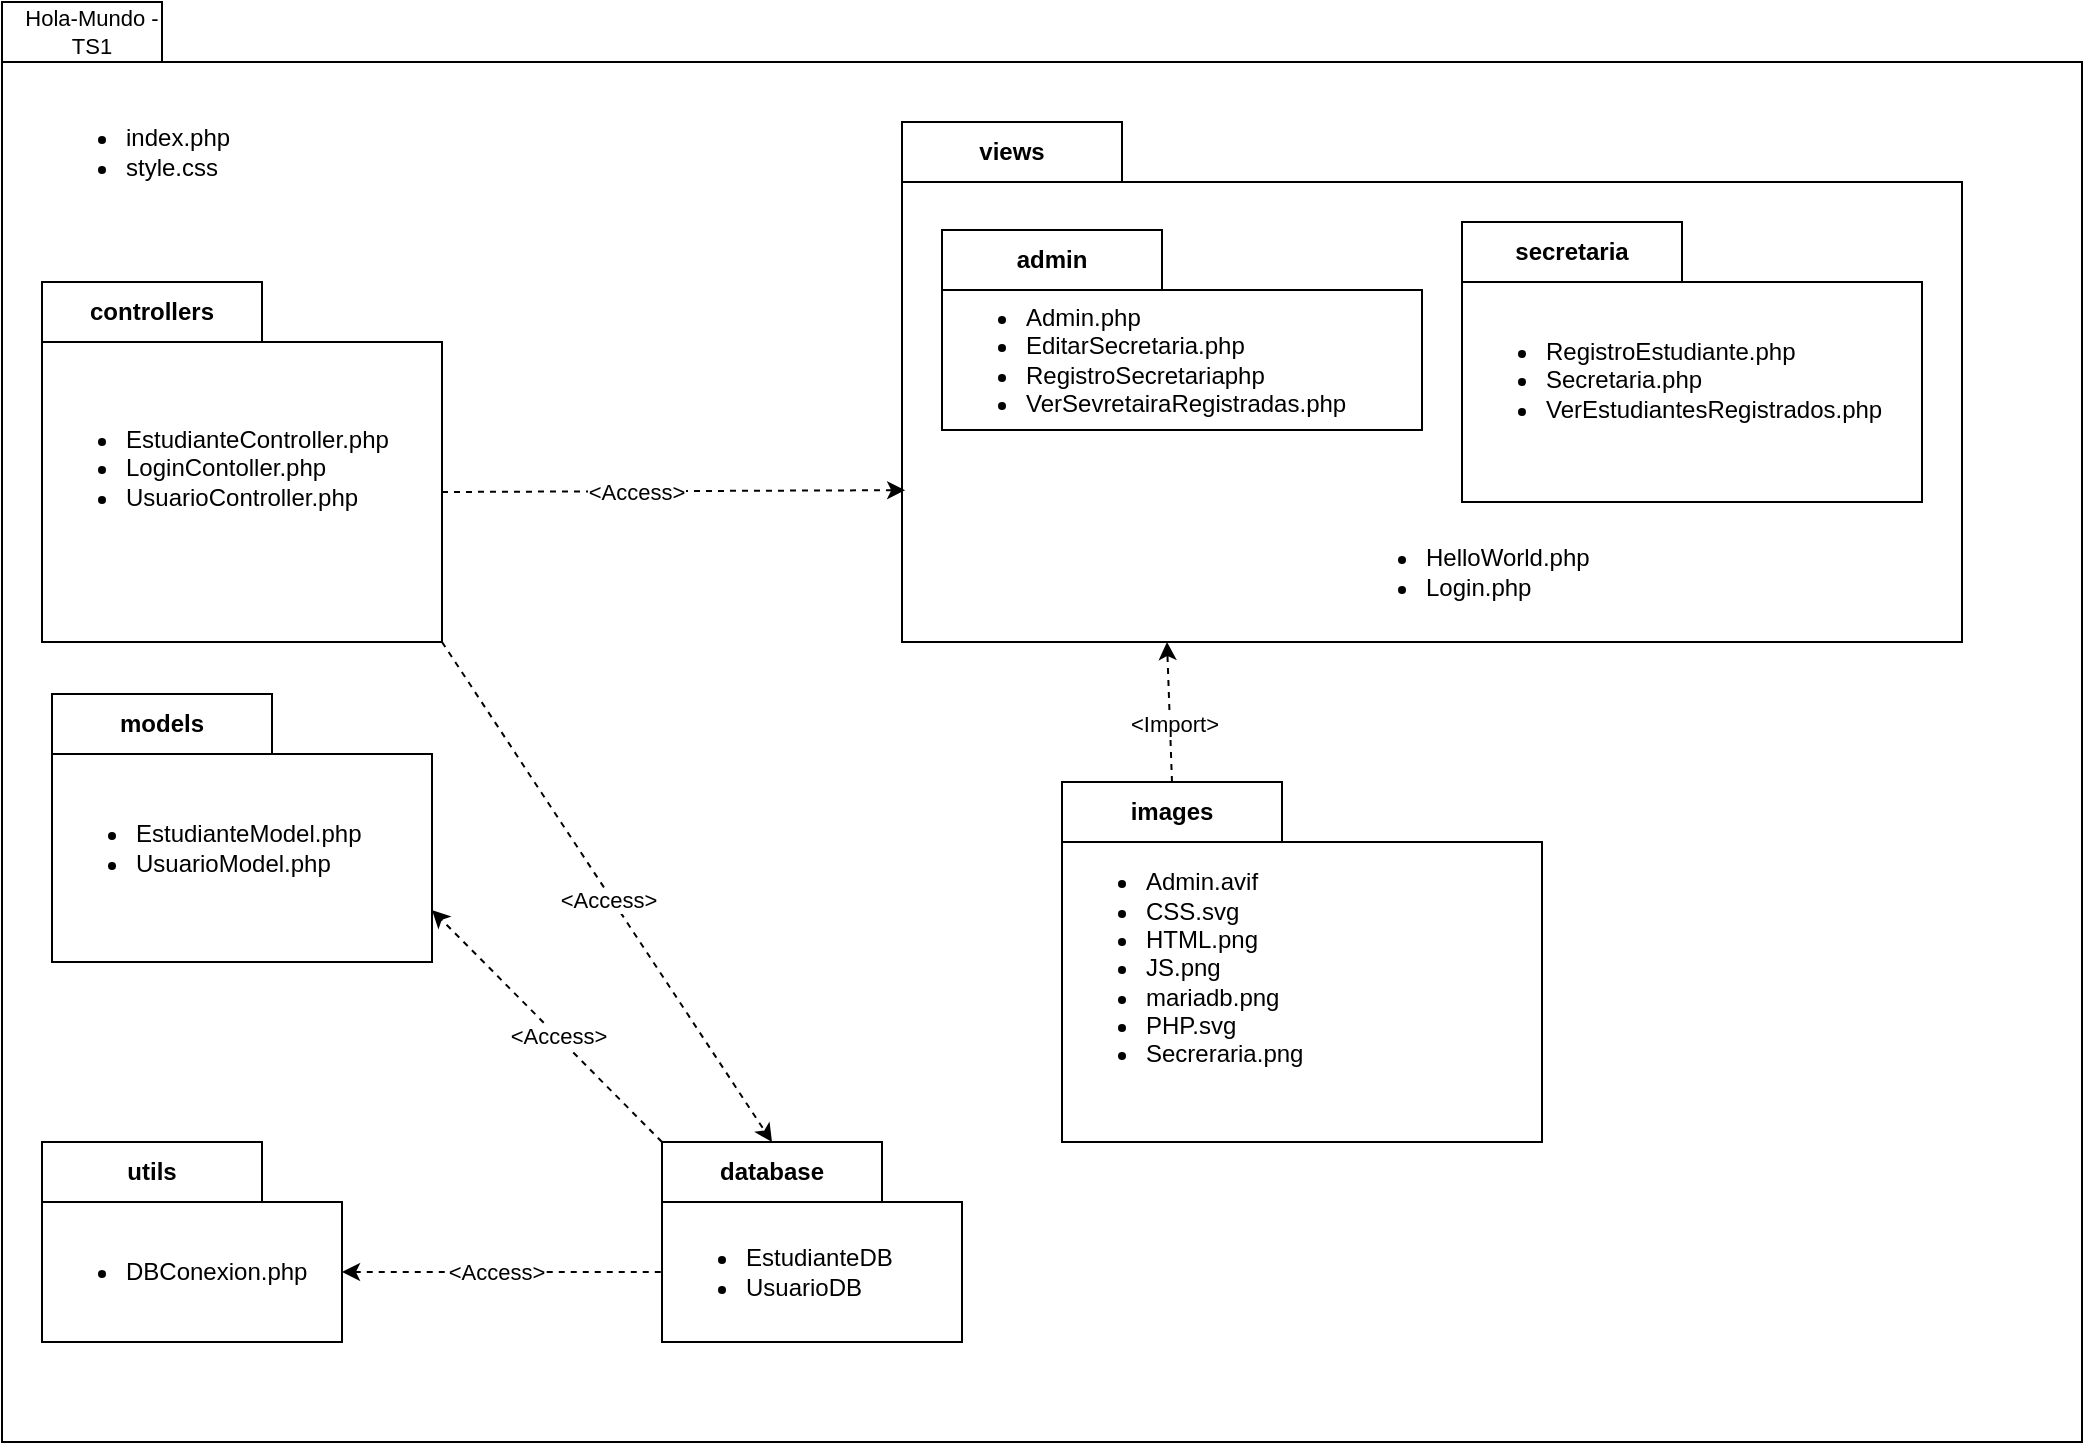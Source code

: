<mxfile version="26.1.1">
  <diagram name="Página-1" id="sRqUIgpAsXtjCwRe-ccO">
    <mxGraphModel dx="1568" dy="784" grid="1" gridSize="10" guides="1" tooltips="1" connect="1" arrows="1" fold="1" page="1" pageScale="1" pageWidth="1169" pageHeight="827" math="0" shadow="0">
      <root>
        <mxCell id="0" />
        <mxCell id="1" parent="0" />
        <mxCell id="KzwpHJKEp7t5_qDUQlo3-2" value="" style="shape=folder;fontStyle=1;tabWidth=80;tabHeight=30;tabPosition=left;html=1;boundedLbl=1;whiteSpace=wrap;" vertex="1" parent="1">
          <mxGeometry x="10" width="1040" height="720" as="geometry" />
        </mxCell>
        <mxCell id="KzwpHJKEp7t5_qDUQlo3-3" value="&lt;font&gt;Hola-Mundo - TS1&lt;/font&gt;" style="text;html=1;align=center;verticalAlign=middle;whiteSpace=wrap;rounded=0;fontSize=11;" vertex="1" parent="1">
          <mxGeometry x="10" width="90" height="30" as="geometry" />
        </mxCell>
        <mxCell id="KzwpHJKEp7t5_qDUQlo3-4" value="controllers" style="shape=folder;fontStyle=1;tabWidth=110;tabHeight=30;tabPosition=left;html=1;boundedLbl=1;labelInHeader=1;container=1;collapsible=0;whiteSpace=wrap;" vertex="1" parent="1">
          <mxGeometry x="30" y="140" width="200" height="180" as="geometry" />
        </mxCell>
        <mxCell id="KzwpHJKEp7t5_qDUQlo3-5" value="&lt;ul&gt;&lt;li&gt;EstudianteController.php&lt;/li&gt;&lt;li&gt;LoginContoller.php&lt;/li&gt;&lt;li style=&quot;&quot;&gt;UsuarioController.php&lt;/li&gt;&lt;/ul&gt;" style="html=1;strokeColor=none;resizeWidth=1;resizeHeight=1;fillColor=none;part=1;connectable=0;allowArrows=0;deletable=0;whiteSpace=wrap;align=left;" vertex="1" parent="KzwpHJKEp7t5_qDUQlo3-4">
          <mxGeometry width="200" height="126" relative="1" as="geometry">
            <mxPoint y="30" as="offset" />
          </mxGeometry>
        </mxCell>
        <mxCell id="KzwpHJKEp7t5_qDUQlo3-6" value="database" style="shape=folder;fontStyle=1;tabWidth=110;tabHeight=30;tabPosition=left;html=1;boundedLbl=1;labelInHeader=1;container=1;collapsible=0;whiteSpace=wrap;" vertex="1" parent="1">
          <mxGeometry x="340" y="570" width="150" height="100" as="geometry" />
        </mxCell>
        <mxCell id="KzwpHJKEp7t5_qDUQlo3-7" value="&lt;ul&gt;&lt;li&gt;EstudianteDB&lt;/li&gt;&lt;li&gt;UsuarioDB&lt;/li&gt;&lt;/ul&gt;" style="html=1;strokeColor=none;resizeWidth=1;resizeHeight=1;fillColor=none;part=1;connectable=0;allowArrows=0;deletable=0;whiteSpace=wrap;align=left;" vertex="1" parent="KzwpHJKEp7t5_qDUQlo3-6">
          <mxGeometry width="150" height="70" relative="1" as="geometry">
            <mxPoint y="30" as="offset" />
          </mxGeometry>
        </mxCell>
        <mxCell id="KzwpHJKEp7t5_qDUQlo3-10" value="images" style="shape=folder;fontStyle=1;tabWidth=110;tabHeight=30;tabPosition=left;html=1;boundedLbl=1;labelInHeader=1;container=1;collapsible=0;whiteSpace=wrap;" vertex="1" parent="1">
          <mxGeometry x="540" y="390" width="240" height="180" as="geometry" />
        </mxCell>
        <mxCell id="KzwpHJKEp7t5_qDUQlo3-11" value="&lt;ul&gt;&lt;li&gt;Admin.avif&lt;/li&gt;&lt;li&gt;CSS.svg&lt;/li&gt;&lt;li&gt;HTML.png&lt;/li&gt;&lt;li&gt;JS.png&lt;/li&gt;&lt;li&gt;mariadb.png&lt;/li&gt;&lt;li&gt;PHP.svg&lt;/li&gt;&lt;li&gt;Secreraria.png&lt;/li&gt;&lt;/ul&gt;" style="html=1;strokeColor=none;resizeWidth=1;resizeHeight=1;fillColor=none;part=1;connectable=0;allowArrows=0;deletable=0;whiteSpace=wrap;align=left;" vertex="1" parent="KzwpHJKEp7t5_qDUQlo3-10">
          <mxGeometry width="240" height="126" relative="1" as="geometry">
            <mxPoint y="30" as="offset" />
          </mxGeometry>
        </mxCell>
        <mxCell id="KzwpHJKEp7t5_qDUQlo3-12" value="models" style="shape=folder;fontStyle=1;tabWidth=110;tabHeight=30;tabPosition=left;html=1;boundedLbl=1;labelInHeader=1;container=1;collapsible=0;whiteSpace=wrap;" vertex="1" parent="1">
          <mxGeometry x="35" y="346" width="190" height="134" as="geometry" />
        </mxCell>
        <mxCell id="KzwpHJKEp7t5_qDUQlo3-13" value="&lt;ul&gt;&lt;li&gt;EstudianteModel.php&lt;/li&gt;&lt;li&gt;UsuarioModel.php&lt;/li&gt;&lt;/ul&gt;" style="html=1;strokeColor=none;resizeWidth=1;resizeHeight=1;fillColor=none;part=1;connectable=0;allowArrows=0;deletable=0;whiteSpace=wrap;align=left;" vertex="1" parent="KzwpHJKEp7t5_qDUQlo3-12">
          <mxGeometry width="190" height="93.8" relative="1" as="geometry">
            <mxPoint y="30" as="offset" />
          </mxGeometry>
        </mxCell>
        <mxCell id="KzwpHJKEp7t5_qDUQlo3-14" value="utils" style="shape=folder;fontStyle=1;tabWidth=110;tabHeight=30;tabPosition=left;html=1;boundedLbl=1;labelInHeader=1;container=1;collapsible=0;whiteSpace=wrap;" vertex="1" parent="1">
          <mxGeometry x="30" y="570" width="150" height="100" as="geometry" />
        </mxCell>
        <mxCell id="KzwpHJKEp7t5_qDUQlo3-15" value="&lt;ul&gt;&lt;li&gt;DBConexion.php&lt;/li&gt;&lt;/ul&gt;" style="html=1;strokeColor=none;resizeWidth=1;resizeHeight=1;fillColor=none;part=1;connectable=0;allowArrows=0;deletable=0;whiteSpace=wrap;align=left;" vertex="1" parent="KzwpHJKEp7t5_qDUQlo3-14">
          <mxGeometry width="150" height="70" relative="1" as="geometry">
            <mxPoint y="30" as="offset" />
          </mxGeometry>
        </mxCell>
        <mxCell id="KzwpHJKEp7t5_qDUQlo3-16" value="views" style="shape=folder;fontStyle=1;tabWidth=110;tabHeight=30;tabPosition=left;html=1;boundedLbl=1;labelInHeader=1;container=1;collapsible=0;whiteSpace=wrap;" vertex="1" parent="1">
          <mxGeometry x="460" y="60" width="530" height="260" as="geometry" />
        </mxCell>
        <mxCell id="KzwpHJKEp7t5_qDUQlo3-17" value="" style="html=1;strokeColor=none;resizeWidth=1;resizeHeight=1;fillColor=none;part=1;connectable=0;allowArrows=0;deletable=0;whiteSpace=wrap;" vertex="1" parent="KzwpHJKEp7t5_qDUQlo3-16">
          <mxGeometry width="530" height="182" relative="1" as="geometry">
            <mxPoint y="30" as="offset" />
          </mxGeometry>
        </mxCell>
        <mxCell id="KzwpHJKEp7t5_qDUQlo3-18" value="admin" style="shape=folder;fontStyle=1;tabWidth=110;tabHeight=30;tabPosition=left;html=1;boundedLbl=1;labelInHeader=1;container=1;collapsible=0;whiteSpace=wrap;" vertex="1" parent="KzwpHJKEp7t5_qDUQlo3-16">
          <mxGeometry x="20" y="54" width="240" height="100" as="geometry" />
        </mxCell>
        <mxCell id="KzwpHJKEp7t5_qDUQlo3-19" value="&lt;ul&gt;&lt;li&gt;Admin.php&lt;/li&gt;&lt;li&gt;EditarSecretaria.php&lt;/li&gt;&lt;li&gt;RegistroSecretariaphp&lt;/li&gt;&lt;li&gt;VerSevretairaRegistradas.php&lt;/li&gt;&lt;/ul&gt;" style="html=1;strokeColor=none;resizeWidth=1;resizeHeight=1;fillColor=none;part=1;connectable=0;allowArrows=0;deletable=0;whiteSpace=wrap;align=left;" vertex="1" parent="KzwpHJKEp7t5_qDUQlo3-18">
          <mxGeometry width="240" height="70" relative="1" as="geometry">
            <mxPoint y="30" as="offset" />
          </mxGeometry>
        </mxCell>
        <mxCell id="KzwpHJKEp7t5_qDUQlo3-20" value="secretaria" style="shape=folder;fontStyle=1;tabWidth=110;tabHeight=30;tabPosition=left;html=1;boundedLbl=1;labelInHeader=1;container=1;collapsible=0;whiteSpace=wrap;" vertex="1" parent="KzwpHJKEp7t5_qDUQlo3-16">
          <mxGeometry x="280" y="50" width="230" height="140" as="geometry" />
        </mxCell>
        <mxCell id="KzwpHJKEp7t5_qDUQlo3-21" value="&lt;ul&gt;&lt;li&gt;RegistroEstudiante.php&lt;/li&gt;&lt;li&gt;Secretaria.php&lt;/li&gt;&lt;li&gt;VerEstudiantesRegistrados.php&lt;/li&gt;&lt;/ul&gt;" style="html=1;strokeColor=none;resizeWidth=1;resizeHeight=1;fillColor=none;part=1;connectable=0;allowArrows=0;deletable=0;whiteSpace=wrap;align=left;" vertex="1" parent="KzwpHJKEp7t5_qDUQlo3-20">
          <mxGeometry width="230.0" height="98" relative="1" as="geometry">
            <mxPoint y="30" as="offset" />
          </mxGeometry>
        </mxCell>
        <mxCell id="KzwpHJKEp7t5_qDUQlo3-22" value="&lt;ul&gt;&lt;li&gt;HelloWorld.php&lt;/li&gt;&lt;li&gt;Login.php&lt;/li&gt;&lt;/ul&gt;" style="text;html=1;align=left;verticalAlign=middle;whiteSpace=wrap;rounded=0;" vertex="1" parent="KzwpHJKEp7t5_qDUQlo3-16">
          <mxGeometry x="220" y="200" width="170" height="50" as="geometry" />
        </mxCell>
        <mxCell id="KzwpHJKEp7t5_qDUQlo3-23" value="&lt;ul&gt;&lt;li&gt;index.php&lt;/li&gt;&lt;li&gt;style.css&lt;/li&gt;&lt;/ul&gt;" style="text;html=1;align=left;verticalAlign=middle;whiteSpace=wrap;rounded=0;" vertex="1" parent="1">
          <mxGeometry x="30" y="50" width="170" height="50" as="geometry" />
        </mxCell>
        <mxCell id="KzwpHJKEp7t5_qDUQlo3-24" style="rounded=0;orthogonalLoop=1;jettySize=auto;html=1;entryX=0.25;entryY=1;entryDx=0;entryDy=0;entryPerimeter=0;exitX=0;exitY=0;exitDx=55;exitDy=0;exitPerimeter=0;dashed=1;" edge="1" parent="1" source="KzwpHJKEp7t5_qDUQlo3-10" target="KzwpHJKEp7t5_qDUQlo3-16">
          <mxGeometry relative="1" as="geometry" />
        </mxCell>
        <mxCell id="KzwpHJKEp7t5_qDUQlo3-25" value="&amp;lt;Import&amp;gt;" style="edgeLabel;html=1;align=center;verticalAlign=middle;resizable=0;points=[];" vertex="1" connectable="0" parent="KzwpHJKEp7t5_qDUQlo3-24">
          <mxGeometry x="-0.151" y="-2" relative="1" as="geometry">
            <mxPoint as="offset" />
          </mxGeometry>
        </mxCell>
        <mxCell id="KzwpHJKEp7t5_qDUQlo3-26" style="rounded=0;orthogonalLoop=1;jettySize=auto;html=1;exitX=0;exitY=0;exitDx=150;exitDy=65;exitPerimeter=0;entryX=0;entryY=0;entryDx=0;entryDy=65;entryPerimeter=0;dashed=1;startArrow=classic;startFill=1;endArrow=none;" edge="1" parent="1" source="KzwpHJKEp7t5_qDUQlo3-14" target="KzwpHJKEp7t5_qDUQlo3-6">
          <mxGeometry relative="1" as="geometry" />
        </mxCell>
        <mxCell id="KzwpHJKEp7t5_qDUQlo3-27" value="&amp;lt;Access&amp;gt;" style="edgeLabel;html=1;align=center;verticalAlign=middle;resizable=0;points=[];" vertex="1" connectable="0" parent="KzwpHJKEp7t5_qDUQlo3-26">
          <mxGeometry x="-0.037" relative="1" as="geometry">
            <mxPoint as="offset" />
          </mxGeometry>
        </mxCell>
        <mxCell id="KzwpHJKEp7t5_qDUQlo3-28" style="rounded=0;orthogonalLoop=1;jettySize=auto;html=1;exitX=0;exitY=0;exitDx=0;exitDy=0;exitPerimeter=0;entryX=0;entryY=0;entryDx=190;entryDy=108;entryPerimeter=0;dashed=1;" edge="1" parent="1" source="KzwpHJKEp7t5_qDUQlo3-6" target="KzwpHJKEp7t5_qDUQlo3-12">
          <mxGeometry relative="1" as="geometry" />
        </mxCell>
        <mxCell id="KzwpHJKEp7t5_qDUQlo3-29" value="&amp;lt;Access&amp;gt;" style="edgeLabel;html=1;align=center;verticalAlign=middle;resizable=0;points=[];" vertex="1" connectable="0" parent="KzwpHJKEp7t5_qDUQlo3-28">
          <mxGeometry x="-0.088" relative="1" as="geometry">
            <mxPoint as="offset" />
          </mxGeometry>
        </mxCell>
        <mxCell id="KzwpHJKEp7t5_qDUQlo3-30" style="rounded=0;orthogonalLoop=1;jettySize=auto;html=1;exitX=0;exitY=0;exitDx=200;exitDy=180;exitPerimeter=0;entryX=0;entryY=0;entryDx=55;entryDy=0;entryPerimeter=0;dashed=1;" edge="1" parent="1" source="KzwpHJKEp7t5_qDUQlo3-4" target="KzwpHJKEp7t5_qDUQlo3-6">
          <mxGeometry relative="1" as="geometry" />
        </mxCell>
        <mxCell id="KzwpHJKEp7t5_qDUQlo3-32" value="&amp;lt;Access&amp;gt;" style="edgeLabel;html=1;align=center;verticalAlign=middle;resizable=0;points=[];" vertex="1" connectable="0" parent="KzwpHJKEp7t5_qDUQlo3-30">
          <mxGeometry x="0.018" y="-2" relative="1" as="geometry">
            <mxPoint as="offset" />
          </mxGeometry>
        </mxCell>
        <mxCell id="KzwpHJKEp7t5_qDUQlo3-31" style="rounded=0;orthogonalLoop=1;jettySize=auto;html=1;exitX=0;exitY=0;exitDx=200;exitDy=105;exitPerimeter=0;entryX=0.003;entryY=0.708;entryDx=0;entryDy=0;entryPerimeter=0;dashed=1;" edge="1" parent="1" source="KzwpHJKEp7t5_qDUQlo3-4" target="KzwpHJKEp7t5_qDUQlo3-16">
          <mxGeometry relative="1" as="geometry" />
        </mxCell>
        <mxCell id="KzwpHJKEp7t5_qDUQlo3-33" value="&amp;lt;Access&amp;gt;" style="edgeLabel;html=1;align=center;verticalAlign=middle;resizable=0;points=[];" vertex="1" connectable="0" parent="KzwpHJKEp7t5_qDUQlo3-31">
          <mxGeometry x="-0.168" relative="1" as="geometry">
            <mxPoint as="offset" />
          </mxGeometry>
        </mxCell>
      </root>
    </mxGraphModel>
  </diagram>
</mxfile>
